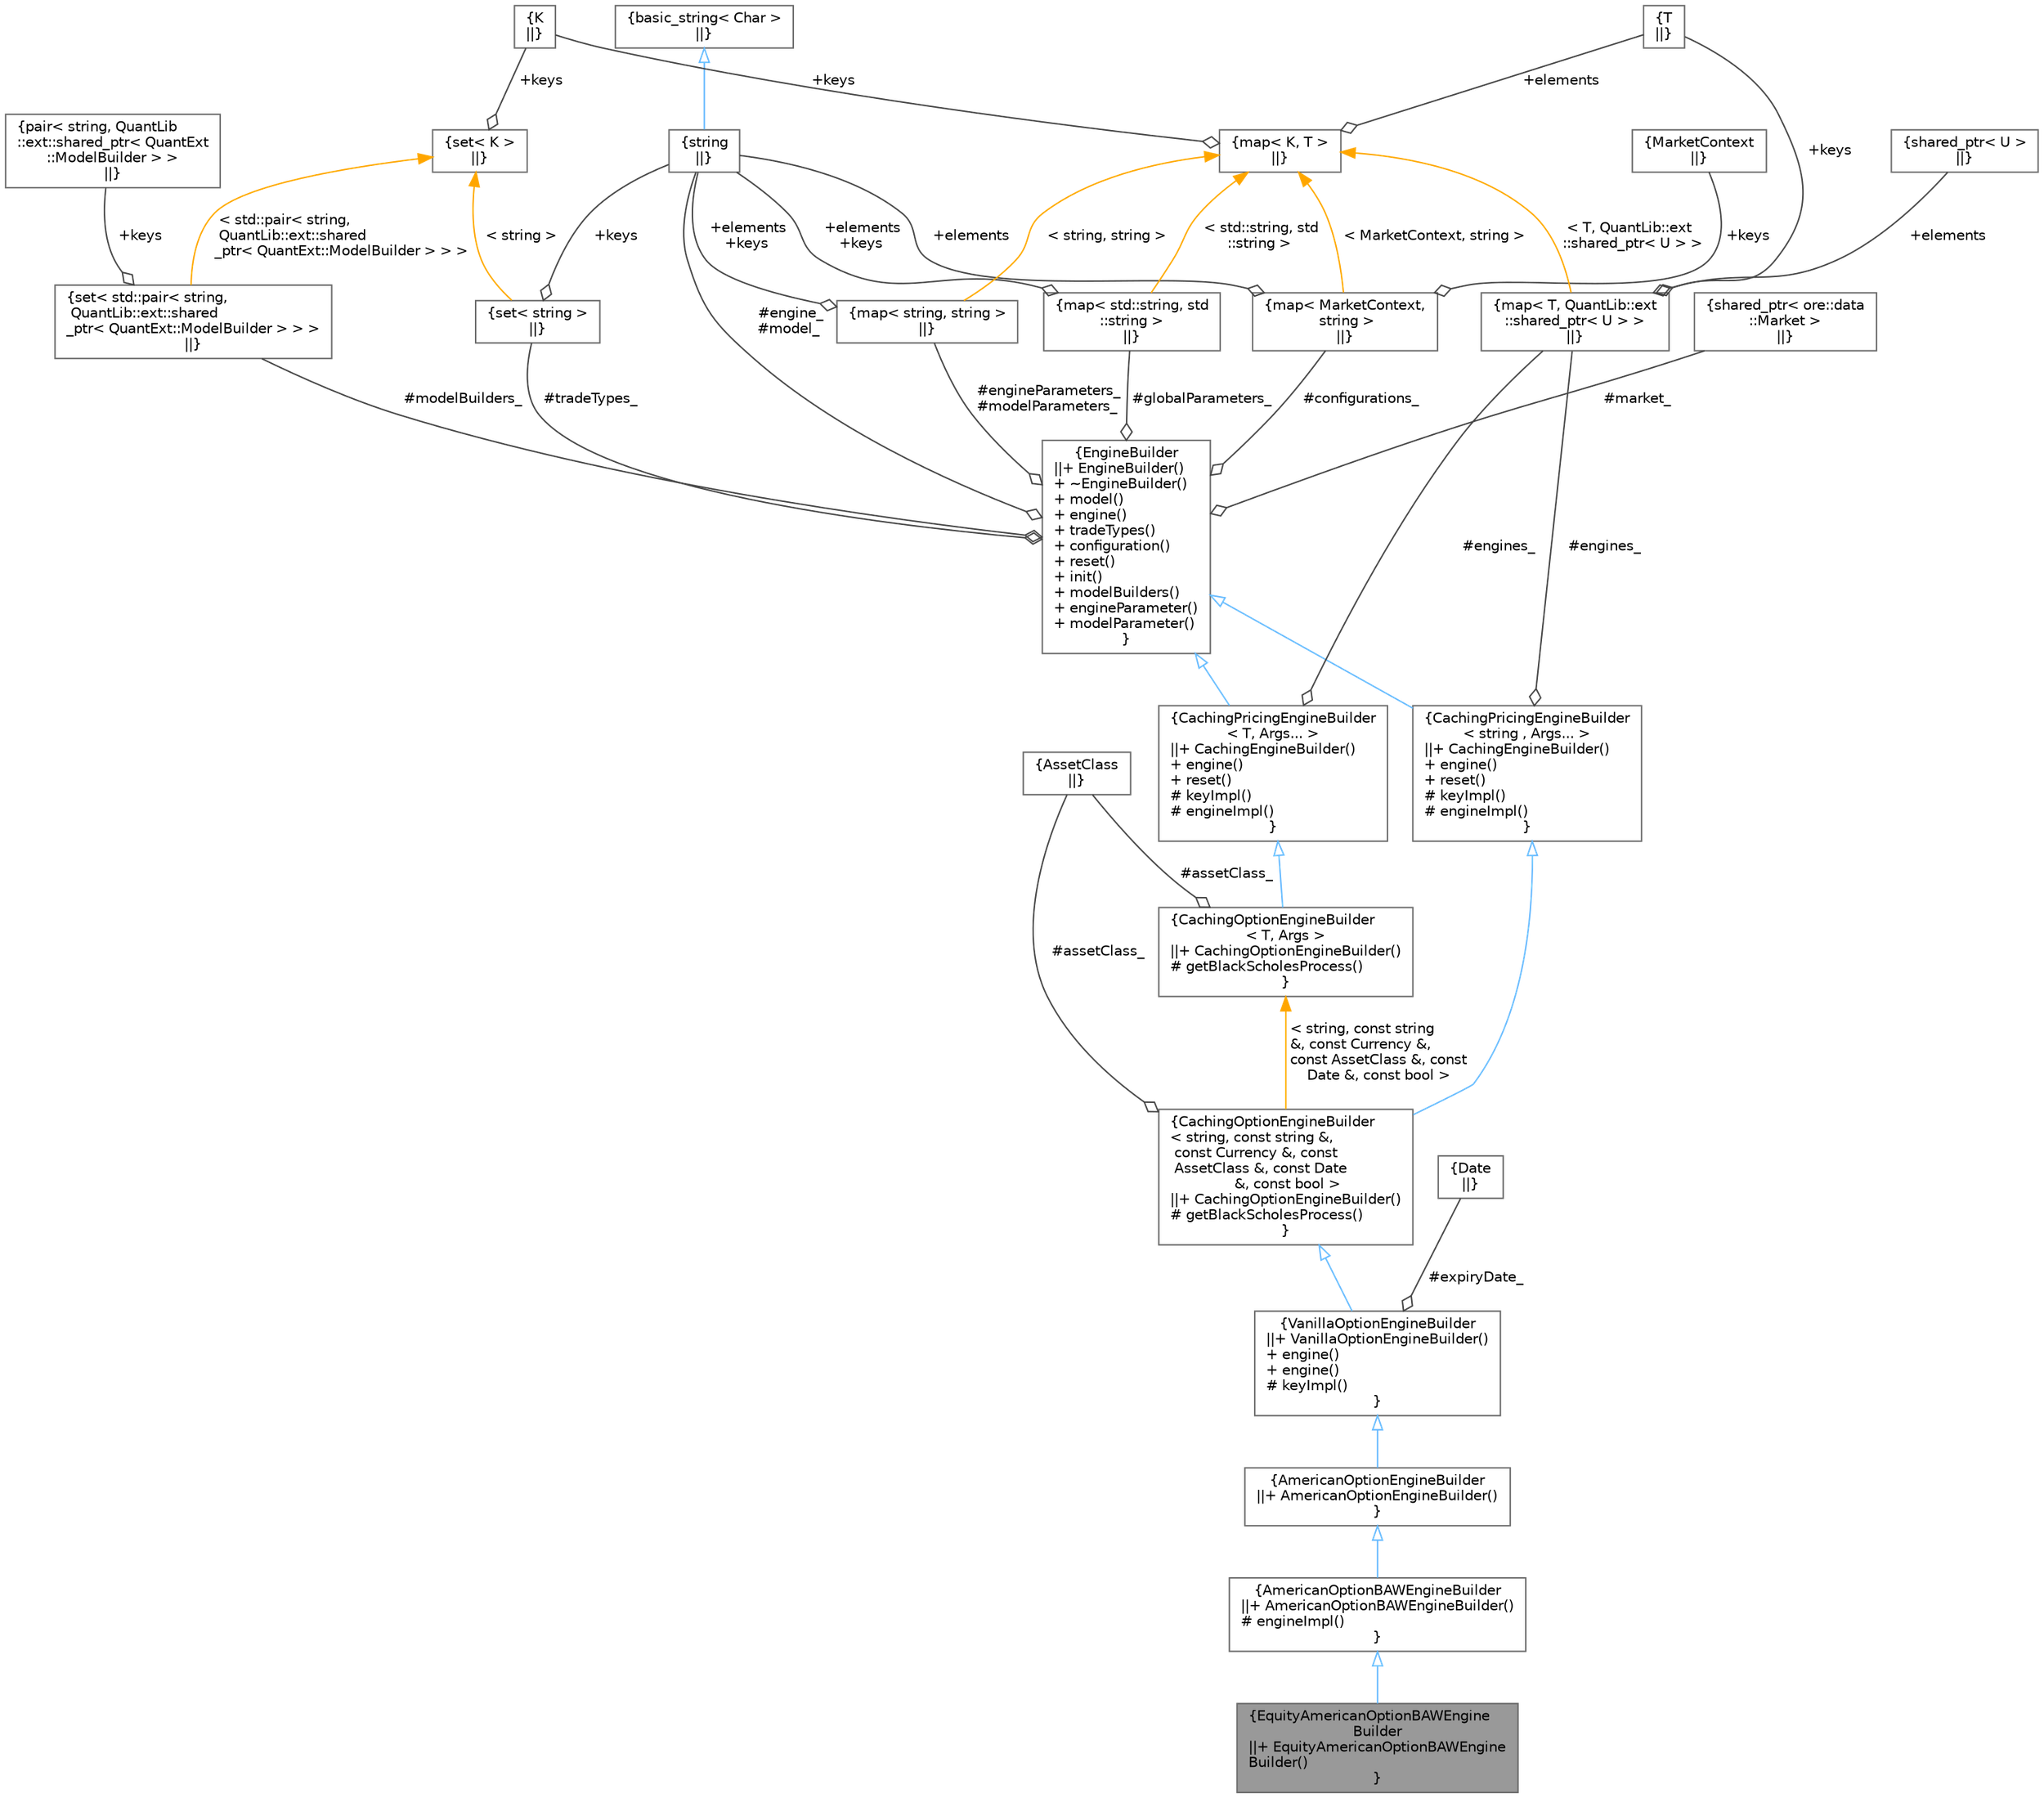 digraph "EquityAmericanOptionBAWEngineBuilder"
{
 // INTERACTIVE_SVG=YES
 // LATEX_PDF_SIZE
  bgcolor="transparent";
  edge [fontname=Helvetica,fontsize=10,labelfontname=Helvetica,labelfontsize=10];
  node [fontname=Helvetica,fontsize=10,shape=box,height=0.2,width=0.4];
  Node1 [label="{EquityAmericanOptionBAWEngine\lBuilder\n||+ EquityAmericanOptionBAWEngine\lBuilder()\l}",height=0.2,width=0.4,color="gray40", fillcolor="grey60", style="filled", fontcolor="black",tooltip="Engine Builder for American Equity Options using Barone Adesi Whaley Approximation."];
  Node2 -> Node1 [dir="back",color="steelblue1",style="solid",arrowtail="onormal"];
  Node2 [label="{AmericanOptionBAWEngineBuilder\n||+ AmericanOptionBAWEngineBuilder()\l# engineImpl()\l}",height=0.2,width=0.4,color="gray40", fillcolor="white", style="filled",URL="$classore_1_1data_1_1_american_option_b_a_w_engine_builder.html",tooltip="Abstract Engine Builder for American Vanilla Options using Barone Adesi Whaley Approximation."];
  Node3 -> Node2 [dir="back",color="steelblue1",style="solid",arrowtail="onormal"];
  Node3 [label="{AmericanOptionEngineBuilder\n||+ AmericanOptionEngineBuilder()\l}",height=0.2,width=0.4,color="gray40", fillcolor="white", style="filled",URL="$classore_1_1data_1_1_american_option_engine_builder.html",tooltip="Abstract Engine Builder for American Vanilla Options."];
  Node4 -> Node3 [dir="back",color="steelblue1",style="solid",arrowtail="onormal"];
  Node4 [label="{VanillaOptionEngineBuilder\n||+ VanillaOptionEngineBuilder()\l+ engine()\l+ engine()\l# keyImpl()\l}",height=0.2,width=0.4,color="gray40", fillcolor="white", style="filled",URL="$classore_1_1data_1_1_vanilla_option_engine_builder.html",tooltip="Abstract Engine Builder for Vanilla Options."];
  Node5 -> Node4 [dir="back",color="steelblue1",style="solid",arrowtail="onormal"];
  Node5 [label="{CachingOptionEngineBuilder\l\< string, const string &,\l const Currency &, const\l AssetClass &, const Date\l &, const bool \>\n||+ CachingOptionEngineBuilder()\l# getBlackScholesProcess()\l}",height=0.2,width=0.4,color="gray40", fillcolor="white", style="filled",URL="$classore_1_1data_1_1_caching_option_engine_builder.html",tooltip=" "];
  Node6 -> Node5 [dir="back",color="steelblue1",style="solid",arrowtail="onormal"];
  Node6 [label="{CachingPricingEngineBuilder\l\< string , Args... \>\n||+ CachingEngineBuilder()\l+ engine()\l+ reset()\l# keyImpl()\l# engineImpl()\l}",height=0.2,width=0.4,color="gray40", fillcolor="white", style="filled",URL="$classore_1_1data_1_1_caching_engine_builder.html",tooltip="Abstract template EngineBuilder class that can cache engines and coupon pricers."];
  Node7 -> Node6 [dir="back",color="steelblue1",style="solid",arrowtail="onormal"];
  Node7 [label="{EngineBuilder\n||+ EngineBuilder()\l+ ~EngineBuilder()\l+ model()\l+ engine()\l+ tradeTypes()\l+ configuration()\l+ reset()\l+ init()\l+ modelBuilders()\l+ engineParameter()\l+ modelParameter()\l}",height=0.2,width=0.4,color="gray40", fillcolor="white", style="filled",URL="$classore_1_1data_1_1_engine_builder.html",tooltip="Base PricingEngine Builder class for a specific model and engine."];
  Node8 -> Node7 [color="grey25",style="solid",label=" #engine_\n#model_" ,arrowhead="odiamond"];
  Node8 [label="{string\n||}",height=0.2,width=0.4,color="gray40", fillcolor="white", style="filled",tooltip=" "];
  Node9 -> Node8 [dir="back",color="steelblue1",style="solid",arrowtail="onormal"];
  Node9 [label="{basic_string\< Char \>\n||}",height=0.2,width=0.4,color="gray40", fillcolor="white", style="filled",tooltip=" "];
  Node10 -> Node7 [color="grey25",style="solid",label=" #tradeTypes_" ,arrowhead="odiamond"];
  Node10 [label="{set\< string \>\n||}",height=0.2,width=0.4,color="gray40", fillcolor="white", style="filled",tooltip=" "];
  Node8 -> Node10 [color="grey25",style="solid",label=" +keys" ,arrowhead="odiamond"];
  Node11 -> Node10 [dir="back",color="orange",style="solid",label=" \< string \>" ];
  Node11 [label="{set\< K \>\n||}",height=0.2,width=0.4,color="gray40", fillcolor="white", style="filled",tooltip=" "];
  Node12 -> Node11 [color="grey25",style="solid",label=" +keys" ,arrowhead="odiamond"];
  Node12 [label="{K\n||}",height=0.2,width=0.4,color="gray40", fillcolor="white", style="filled",tooltip=" "];
  Node13 -> Node7 [color="grey25",style="solid",label=" #market_" ,arrowhead="odiamond"];
  Node13 [label="{shared_ptr\< ore::data\l::Market \>\n||}",height=0.2,width=0.4,color="gray40", fillcolor="white", style="filled",tooltip=" "];
  Node14 -> Node7 [color="grey25",style="solid",label=" #configurations_" ,arrowhead="odiamond"];
  Node14 [label="{map\< MarketContext,\l string \>\n||}",height=0.2,width=0.4,color="gray40", fillcolor="white", style="filled",tooltip=" "];
  Node15 -> Node14 [color="grey25",style="solid",label=" +keys" ,arrowhead="odiamond"];
  Node15 [label="{MarketContext\n||}",height=0.2,width=0.4,color="gray40", fillcolor="white", style="filled",tooltip=" "];
  Node8 -> Node14 [color="grey25",style="solid",label=" +elements" ,arrowhead="odiamond"];
  Node16 -> Node14 [dir="back",color="orange",style="solid",label=" \< MarketContext, string \>" ];
  Node16 [label="{map\< K, T \>\n||}",height=0.2,width=0.4,color="gray40", fillcolor="white", style="filled",tooltip=" "];
  Node12 -> Node16 [color="grey25",style="solid",label=" +keys" ,arrowhead="odiamond"];
  Node17 -> Node16 [color="grey25",style="solid",label=" +elements" ,arrowhead="odiamond"];
  Node17 [label="{T\n||}",height=0.2,width=0.4,color="gray40", fillcolor="white", style="filled",tooltip=" "];
  Node18 -> Node7 [color="grey25",style="solid",label=" #engineParameters_\n#modelParameters_" ,arrowhead="odiamond"];
  Node18 [label="{map\< string, string \>\n||}",height=0.2,width=0.4,color="gray40", fillcolor="white", style="filled",tooltip=" "];
  Node8 -> Node18 [color="grey25",style="solid",label=" +elements\n+keys" ,arrowhead="odiamond"];
  Node16 -> Node18 [dir="back",color="orange",style="solid",label=" \< string, string \>" ];
  Node19 -> Node7 [color="grey25",style="solid",label=" #globalParameters_" ,arrowhead="odiamond"];
  Node19 [label="{map\< std::string, std\l::string \>\n||}",height=0.2,width=0.4,color="gray40", fillcolor="white", style="filled",tooltip=" "];
  Node8 -> Node19 [color="grey25",style="solid",label=" +elements\n+keys" ,arrowhead="odiamond"];
  Node16 -> Node19 [dir="back",color="orange",style="solid",label=" \< std::string, std\l::string \>" ];
  Node20 -> Node7 [color="grey25",style="solid",label=" #modelBuilders_" ,arrowhead="odiamond"];
  Node20 [label="{set\< std::pair\< string,\l QuantLib::ext::shared\l_ptr\< QuantExt::ModelBuilder \> \> \>\n||}",height=0.2,width=0.4,color="gray40", fillcolor="white", style="filled",tooltip=" "];
  Node21 -> Node20 [color="grey25",style="solid",label=" +keys" ,arrowhead="odiamond"];
  Node21 [label="{pair\< string, QuantLib\l::ext::shared_ptr\< QuantExt\l::ModelBuilder \> \>\n||}",height=0.2,width=0.4,color="gray40", fillcolor="white", style="filled",tooltip=" "];
  Node11 -> Node20 [dir="back",color="orange",style="solid",label=" \< std::pair\< string,\l QuantLib::ext::shared\l_ptr\< QuantExt::ModelBuilder \> \> \>" ];
  Node22 -> Node6 [color="grey25",style="solid",label=" #engines_" ,arrowhead="odiamond"];
  Node22 [label="{map\< T, QuantLib::ext\l::shared_ptr\< U \> \>\n||}",height=0.2,width=0.4,color="gray40", fillcolor="white", style="filled",tooltip=" "];
  Node17 -> Node22 [color="grey25",style="solid",label=" +keys" ,arrowhead="odiamond"];
  Node23 -> Node22 [color="grey25",style="solid",label=" +elements" ,arrowhead="odiamond"];
  Node23 [label="{shared_ptr\< U \>\n||}",height=0.2,width=0.4,color="gray40", fillcolor="white", style="filled",tooltip=" "];
  Node16 -> Node22 [dir="back",color="orange",style="solid",label=" \< T, QuantLib::ext\l::shared_ptr\< U \> \>" ];
  Node24 -> Node5 [color="grey25",style="solid",label=" #assetClass_" ,arrowhead="odiamond"];
  Node24 [label="{AssetClass\n||}",height=0.2,width=0.4,color="gray40", fillcolor="white", style="filled",tooltip=" "];
  Node25 -> Node5 [dir="back",color="orange",style="solid",label=" \< string, const string\l &, const Currency &,\l const AssetClass &, const\l Date &, const bool \>" ];
  Node25 [label="{CachingOptionEngineBuilder\l\< T, Args \>\n||+ CachingOptionEngineBuilder()\l# getBlackScholesProcess()\l}",height=0.2,width=0.4,color="gray40", fillcolor="white", style="filled",URL="$classore_1_1data_1_1_caching_option_engine_builder.html",tooltip=" "];
  Node26 -> Node25 [dir="back",color="steelblue1",style="solid",arrowtail="onormal"];
  Node26 [label="{CachingPricingEngineBuilder\l\< T, Args... \>\n||+ CachingEngineBuilder()\l+ engine()\l+ reset()\l# keyImpl()\l# engineImpl()\l}",height=0.2,width=0.4,color="gray40", fillcolor="white", style="filled",URL="$classore_1_1data_1_1_caching_engine_builder.html",tooltip="Abstract template EngineBuilder class that can cache engines and coupon pricers."];
  Node7 -> Node26 [dir="back",color="steelblue1",style="solid",arrowtail="onormal"];
  Node22 -> Node26 [color="grey25",style="solid",label=" #engines_" ,arrowhead="odiamond"];
  Node24 -> Node25 [color="grey25",style="solid",label=" #assetClass_" ,arrowhead="odiamond"];
  Node27 -> Node4 [color="grey25",style="solid",label=" #expiryDate_" ,arrowhead="odiamond"];
  Node27 [label="{Date\n||}",height=0.2,width=0.4,color="gray40", fillcolor="white", style="filled",tooltip=" "];
}

